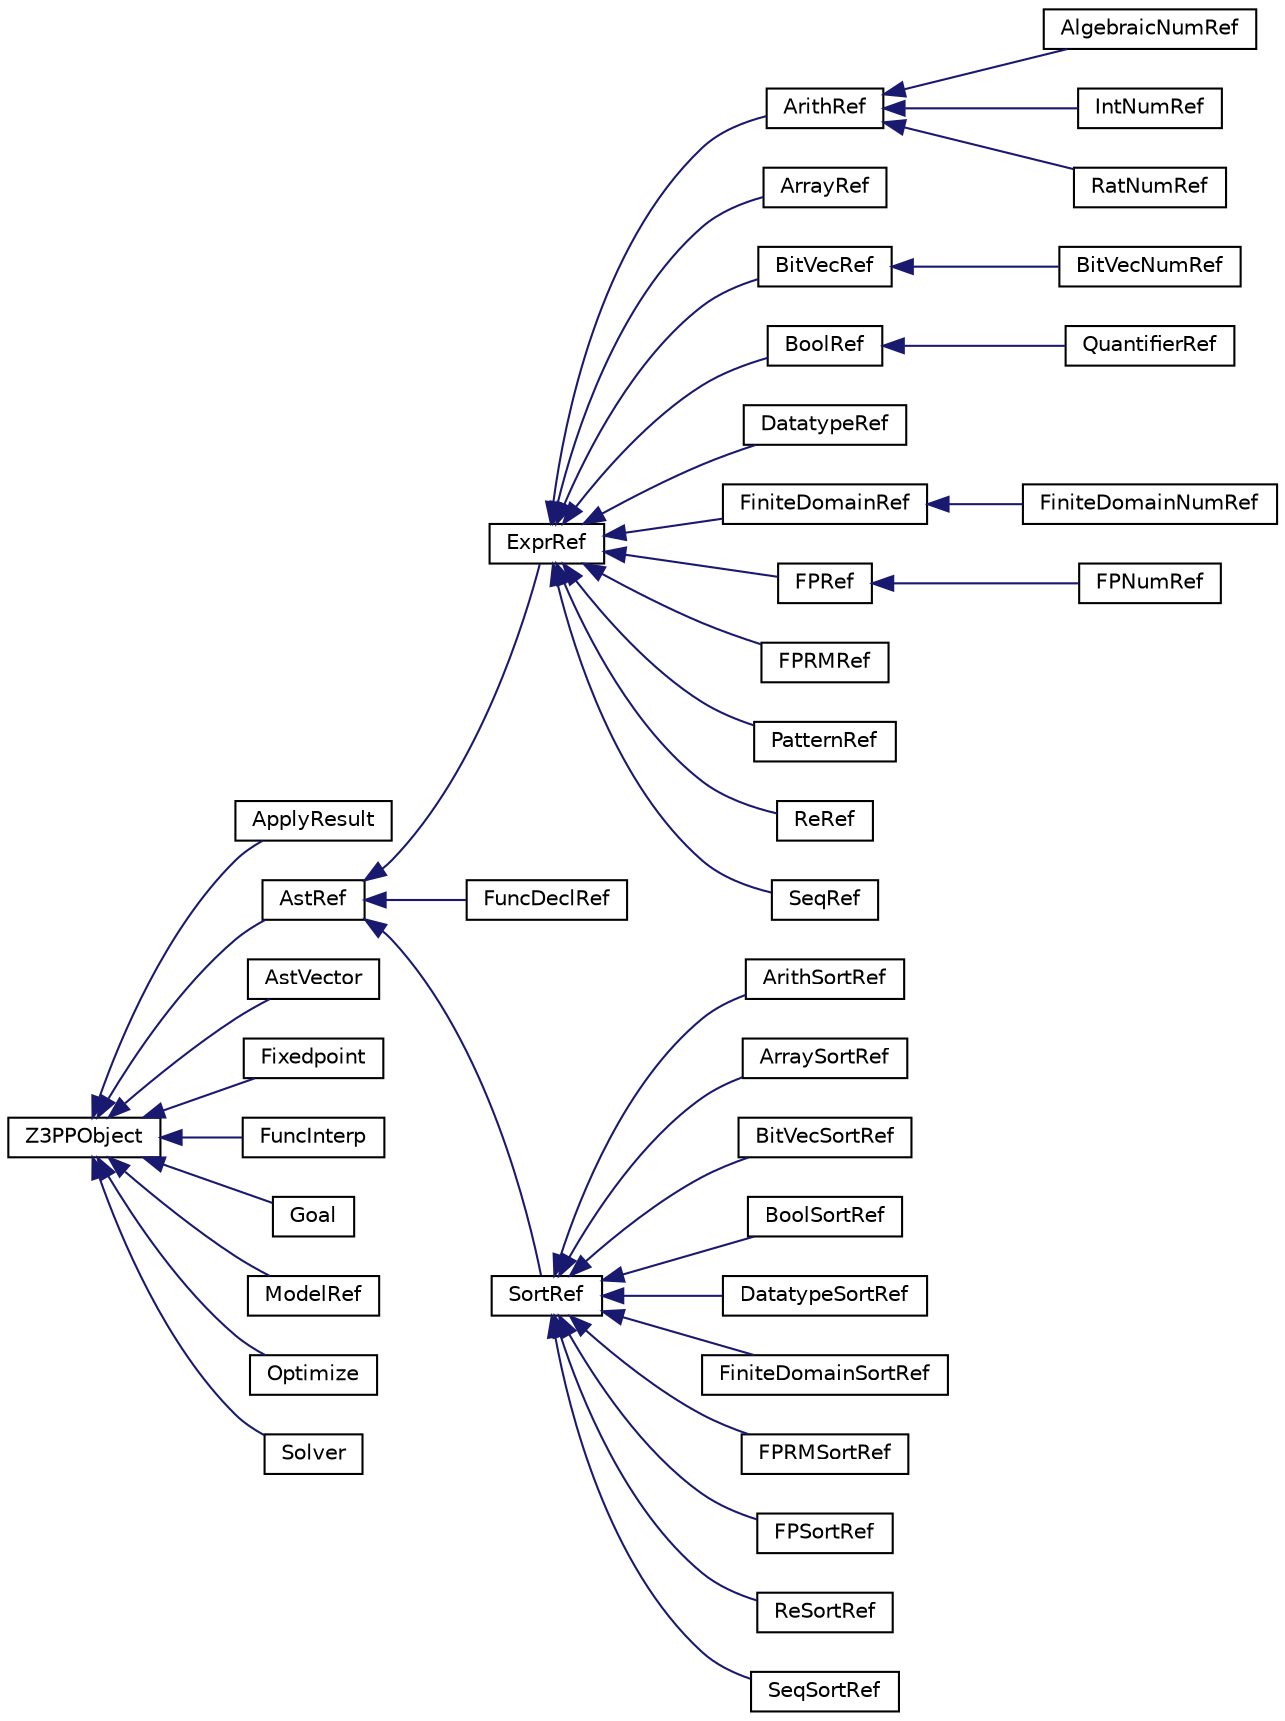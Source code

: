 digraph "Graphical Class Hierarchy"
{
  edge [fontname="Helvetica",fontsize="10",labelfontname="Helvetica",labelfontsize="10"];
  node [fontname="Helvetica",fontsize="10",shape=record];
  rankdir="LR";
  Node0 [label="Z3PPObject",height=0.2,width=0.4,color="black", fillcolor="white", style="filled",URL="$classz3py_1_1_z3_p_p_object.html",tooltip="ASTs base class. "];
  Node0 -> Node1 [dir="back",color="midnightblue",fontsize="10",style="solid",fontname="Helvetica"];
  Node1 [label="ApplyResult",height=0.2,width=0.4,color="black", fillcolor="white", style="filled",URL="$classz3py_1_1_apply_result.html"];
  Node0 -> Node2 [dir="back",color="midnightblue",fontsize="10",style="solid",fontname="Helvetica"];
  Node2 [label="AstRef",height=0.2,width=0.4,color="black", fillcolor="white", style="filled",URL="$classz3py_1_1_ast_ref.html"];
  Node2 -> Node3 [dir="back",color="midnightblue",fontsize="10",style="solid",fontname="Helvetica"];
  Node3 [label="ExprRef",height=0.2,width=0.4,color="black", fillcolor="white", style="filled",URL="$classz3py_1_1_expr_ref.html",tooltip="Expressions. "];
  Node3 -> Node4 [dir="back",color="midnightblue",fontsize="10",style="solid",fontname="Helvetica"];
  Node4 [label="ArithRef",height=0.2,width=0.4,color="black", fillcolor="white", style="filled",URL="$classz3py_1_1_arith_ref.html"];
  Node4 -> Node5 [dir="back",color="midnightblue",fontsize="10",style="solid",fontname="Helvetica"];
  Node5 [label="AlgebraicNumRef",height=0.2,width=0.4,color="black", fillcolor="white", style="filled",URL="$classz3py_1_1_algebraic_num_ref.html"];
  Node4 -> Node6 [dir="back",color="midnightblue",fontsize="10",style="solid",fontname="Helvetica"];
  Node6 [label="IntNumRef",height=0.2,width=0.4,color="black", fillcolor="white", style="filled",URL="$classz3py_1_1_int_num_ref.html"];
  Node4 -> Node7 [dir="back",color="midnightblue",fontsize="10",style="solid",fontname="Helvetica"];
  Node7 [label="RatNumRef",height=0.2,width=0.4,color="black", fillcolor="white", style="filled",URL="$classz3py_1_1_rat_num_ref.html"];
  Node3 -> Node8 [dir="back",color="midnightblue",fontsize="10",style="solid",fontname="Helvetica"];
  Node8 [label="ArrayRef",height=0.2,width=0.4,color="black", fillcolor="white", style="filled",URL="$classz3py_1_1_array_ref.html"];
  Node3 -> Node9 [dir="back",color="midnightblue",fontsize="10",style="solid",fontname="Helvetica"];
  Node9 [label="BitVecRef",height=0.2,width=0.4,color="black", fillcolor="white", style="filled",URL="$classz3py_1_1_bit_vec_ref.html"];
  Node9 -> Node10 [dir="back",color="midnightblue",fontsize="10",style="solid",fontname="Helvetica"];
  Node10 [label="BitVecNumRef",height=0.2,width=0.4,color="black", fillcolor="white", style="filled",URL="$classz3py_1_1_bit_vec_num_ref.html"];
  Node3 -> Node11 [dir="back",color="midnightblue",fontsize="10",style="solid",fontname="Helvetica"];
  Node11 [label="BoolRef",height=0.2,width=0.4,color="black", fillcolor="white", style="filled",URL="$classz3py_1_1_bool_ref.html"];
  Node11 -> Node12 [dir="back",color="midnightblue",fontsize="10",style="solid",fontname="Helvetica"];
  Node12 [label="QuantifierRef",height=0.2,width=0.4,color="black", fillcolor="white", style="filled",URL="$classz3py_1_1_quantifier_ref.html",tooltip="Quantifiers. "];
  Node3 -> Node13 [dir="back",color="midnightblue",fontsize="10",style="solid",fontname="Helvetica"];
  Node13 [label="DatatypeRef",height=0.2,width=0.4,color="black", fillcolor="white", style="filled",URL="$classz3py_1_1_datatype_ref.html"];
  Node3 -> Node14 [dir="back",color="midnightblue",fontsize="10",style="solid",fontname="Helvetica"];
  Node14 [label="FiniteDomainRef",height=0.2,width=0.4,color="black", fillcolor="white", style="filled",URL="$classz3py_1_1_finite_domain_ref.html"];
  Node14 -> Node15 [dir="back",color="midnightblue",fontsize="10",style="solid",fontname="Helvetica"];
  Node15 [label="FiniteDomainNumRef",height=0.2,width=0.4,color="black", fillcolor="white", style="filled",URL="$classz3py_1_1_finite_domain_num_ref.html"];
  Node3 -> Node16 [dir="back",color="midnightblue",fontsize="10",style="solid",fontname="Helvetica"];
  Node16 [label="FPRef",height=0.2,width=0.4,color="black", fillcolor="white", style="filled",URL="$classz3py_1_1_f_p_ref.html",tooltip="FP Expressions. "];
  Node16 -> Node17 [dir="back",color="midnightblue",fontsize="10",style="solid",fontname="Helvetica"];
  Node17 [label="FPNumRef",height=0.2,width=0.4,color="black", fillcolor="white", style="filled",URL="$classz3py_1_1_f_p_num_ref.html",tooltip="FP Numerals. "];
  Node3 -> Node18 [dir="back",color="midnightblue",fontsize="10",style="solid",fontname="Helvetica"];
  Node18 [label="FPRMRef",height=0.2,width=0.4,color="black", fillcolor="white", style="filled",URL="$classz3py_1_1_f_p_r_m_ref.html"];
  Node3 -> Node19 [dir="back",color="midnightblue",fontsize="10",style="solid",fontname="Helvetica"];
  Node19 [label="PatternRef",height=0.2,width=0.4,color="black", fillcolor="white", style="filled",URL="$classz3py_1_1_pattern_ref.html",tooltip="Patterns. "];
  Node3 -> Node20 [dir="back",color="midnightblue",fontsize="10",style="solid",fontname="Helvetica"];
  Node20 [label="ReRef",height=0.2,width=0.4,color="black", fillcolor="white", style="filled",URL="$classz3py_1_1_re_ref.html"];
  Node3 -> Node21 [dir="back",color="midnightblue",fontsize="10",style="solid",fontname="Helvetica"];
  Node21 [label="SeqRef",height=0.2,width=0.4,color="black", fillcolor="white", style="filled",URL="$classz3py_1_1_seq_ref.html"];
  Node2 -> Node22 [dir="back",color="midnightblue",fontsize="10",style="solid",fontname="Helvetica"];
  Node22 [label="FuncDeclRef",height=0.2,width=0.4,color="black", fillcolor="white", style="filled",URL="$classz3py_1_1_func_decl_ref.html",tooltip="Function Declarations. "];
  Node2 -> Node23 [dir="back",color="midnightblue",fontsize="10",style="solid",fontname="Helvetica"];
  Node23 [label="SortRef",height=0.2,width=0.4,color="black", fillcolor="white", style="filled",URL="$classz3py_1_1_sort_ref.html"];
  Node23 -> Node24 [dir="back",color="midnightblue",fontsize="10",style="solid",fontname="Helvetica"];
  Node24 [label="ArithSortRef",height=0.2,width=0.4,color="black", fillcolor="white", style="filled",URL="$classz3py_1_1_arith_sort_ref.html",tooltip="Arithmetic. "];
  Node23 -> Node25 [dir="back",color="midnightblue",fontsize="10",style="solid",fontname="Helvetica"];
  Node25 [label="ArraySortRef",height=0.2,width=0.4,color="black", fillcolor="white", style="filled",URL="$classz3py_1_1_array_sort_ref.html",tooltip="Arrays. "];
  Node23 -> Node26 [dir="back",color="midnightblue",fontsize="10",style="solid",fontname="Helvetica"];
  Node26 [label="BitVecSortRef",height=0.2,width=0.4,color="black", fillcolor="white", style="filled",URL="$classz3py_1_1_bit_vec_sort_ref.html",tooltip="Bit-Vectors. "];
  Node23 -> Node27 [dir="back",color="midnightblue",fontsize="10",style="solid",fontname="Helvetica"];
  Node27 [label="BoolSortRef",height=0.2,width=0.4,color="black", fillcolor="white", style="filled",URL="$classz3py_1_1_bool_sort_ref.html",tooltip="Booleans. "];
  Node23 -> Node28 [dir="back",color="midnightblue",fontsize="10",style="solid",fontname="Helvetica"];
  Node28 [label="DatatypeSortRef",height=0.2,width=0.4,color="black", fillcolor="white", style="filled",URL="$classz3py_1_1_datatype_sort_ref.html"];
  Node23 -> Node29 [dir="back",color="midnightblue",fontsize="10",style="solid",fontname="Helvetica"];
  Node29 [label="FiniteDomainSortRef",height=0.2,width=0.4,color="black", fillcolor="white", style="filled",URL="$classz3py_1_1_finite_domain_sort_ref.html"];
  Node23 -> Node30 [dir="back",color="midnightblue",fontsize="10",style="solid",fontname="Helvetica"];
  Node30 [label="FPRMSortRef",height=0.2,width=0.4,color="black", fillcolor="white", style="filled",URL="$classz3py_1_1_f_p_r_m_sort_ref.html"];
  Node23 -> Node31 [dir="back",color="midnightblue",fontsize="10",style="solid",fontname="Helvetica"];
  Node31 [label="FPSortRef",height=0.2,width=0.4,color="black", fillcolor="white", style="filled",URL="$classz3py_1_1_f_p_sort_ref.html",tooltip="FP Sorts. "];
  Node23 -> Node32 [dir="back",color="midnightblue",fontsize="10",style="solid",fontname="Helvetica"];
  Node32 [label="ReSortRef",height=0.2,width=0.4,color="black", fillcolor="white", style="filled",URL="$classz3py_1_1_re_sort_ref.html",tooltip="Regular expressions. "];
  Node23 -> Node33 [dir="back",color="midnightblue",fontsize="10",style="solid",fontname="Helvetica"];
  Node33 [label="SeqSortRef",height=0.2,width=0.4,color="black", fillcolor="white", style="filled",URL="$classz3py_1_1_seq_sort_ref.html",tooltip="Strings, Sequences and Regular expressions. "];
  Node0 -> Node34 [dir="back",color="midnightblue",fontsize="10",style="solid",fontname="Helvetica"];
  Node34 [label="AstVector",height=0.2,width=0.4,color="black", fillcolor="white", style="filled",URL="$classz3py_1_1_ast_vector.html"];
  Node0 -> Node35 [dir="back",color="midnightblue",fontsize="10",style="solid",fontname="Helvetica"];
  Node35 [label="Fixedpoint",height=0.2,width=0.4,color="black", fillcolor="white", style="filled",URL="$classz3py_1_1_fixedpoint.html",tooltip="Fixedpoint. "];
  Node0 -> Node36 [dir="back",color="midnightblue",fontsize="10",style="solid",fontname="Helvetica"];
  Node36 [label="FuncInterp",height=0.2,width=0.4,color="black", fillcolor="white", style="filled",URL="$classz3py_1_1_func_interp.html"];
  Node0 -> Node37 [dir="back",color="midnightblue",fontsize="10",style="solid",fontname="Helvetica"];
  Node37 [label="Goal",height=0.2,width=0.4,color="black", fillcolor="white", style="filled",URL="$classz3py_1_1_goal.html"];
  Node0 -> Node38 [dir="back",color="midnightblue",fontsize="10",style="solid",fontname="Helvetica"];
  Node38 [label="ModelRef",height=0.2,width=0.4,color="black", fillcolor="white", style="filled",URL="$classz3py_1_1_model_ref.html"];
  Node0 -> Node39 [dir="back",color="midnightblue",fontsize="10",style="solid",fontname="Helvetica"];
  Node39 [label="Optimize",height=0.2,width=0.4,color="black", fillcolor="white", style="filled",URL="$classz3py_1_1_optimize.html"];
  Node0 -> Node40 [dir="back",color="midnightblue",fontsize="10",style="solid",fontname="Helvetica"];
  Node40 [label="Solver",height=0.2,width=0.4,color="black", fillcolor="white", style="filled",URL="$classz3py_1_1_solver.html"];
}
